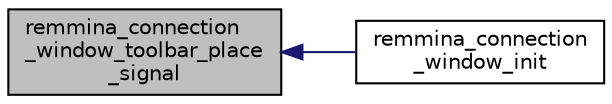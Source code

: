 digraph "remmina_connection_window_toolbar_place_signal"
{
  edge [fontname="Helvetica",fontsize="10",labelfontname="Helvetica",labelfontsize="10"];
  node [fontname="Helvetica",fontsize="10",shape=record];
  rankdir="LR";
  Node16336 [label="remmina_connection\l_window_toolbar_place\l_signal",height=0.2,width=0.4,color="black", fillcolor="grey75", style="filled", fontcolor="black"];
  Node16336 -> Node16337 [dir="back",color="midnightblue",fontsize="10",style="solid",fontname="Helvetica"];
  Node16337 [label="remmina_connection\l_window_init",height=0.2,width=0.4,color="black", fillcolor="white", style="filled",URL="$remmina__connection__window_8c.html#a1b58d7fa4bb5b76f17451bd665854d9d"];
}
